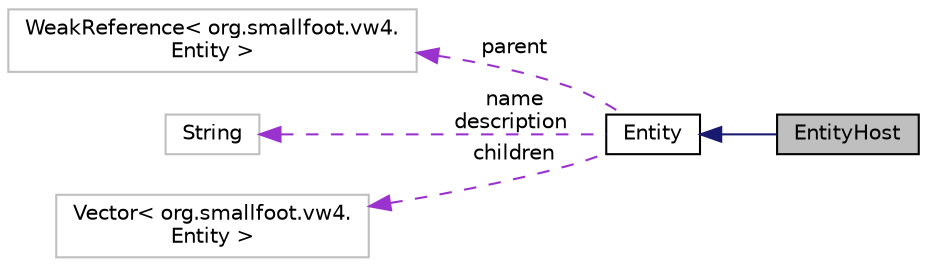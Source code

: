 digraph "EntityHost"
{
  edge [fontname="Helvetica",fontsize="10",labelfontname="Helvetica",labelfontsize="10"];
  node [fontname="Helvetica",fontsize="10",shape=record];
  rankdir="LR";
  Node1 [label="EntityHost",height=0.2,width=0.4,color="black", fillcolor="grey75", style="filled" fontcolor="black"];
  Node2 -> Node1 [dir="back",color="midnightblue",fontsize="10",style="solid",fontname="Helvetica"];
  Node2 [label="Entity",height=0.2,width=0.4,color="black", fillcolor="white", style="filled",URL="$classorg_1_1smallfoot_1_1vw4_1_1Entity.html",tooltip="An Entity is the core mutable object used in the JSON import for VW4. "];
  Node3 -> Node2 [dir="back",color="darkorchid3",fontsize="10",style="dashed",label=" parent" ,fontname="Helvetica"];
  Node3 [label="WeakReference\< org.smallfoot.vw4.\lEntity \>",height=0.2,width=0.4,color="grey75", fillcolor="white", style="filled"];
  Node4 -> Node2 [dir="back",color="darkorchid3",fontsize="10",style="dashed",label=" name\ndescription" ,fontname="Helvetica"];
  Node4 [label="String",height=0.2,width=0.4,color="grey75", fillcolor="white", style="filled"];
  Node5 -> Node2 [dir="back",color="darkorchid3",fontsize="10",style="dashed",label=" children" ,fontname="Helvetica"];
  Node5 [label="Vector\< org.smallfoot.vw4.\lEntity \>",height=0.2,width=0.4,color="grey75", fillcolor="white", style="filled"];
}
